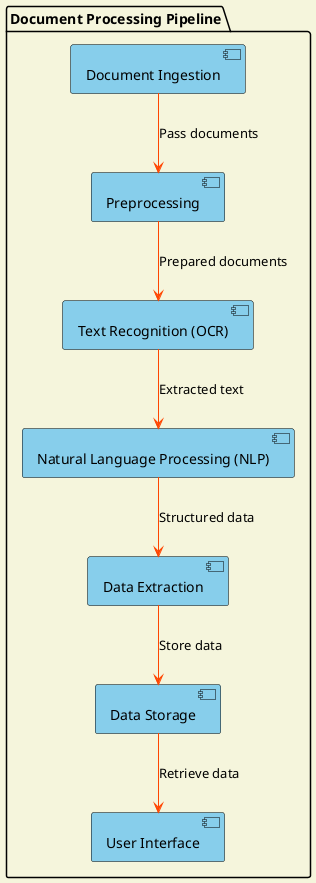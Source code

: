 @startuml
skinparam backgroundColor #F5F5DC
skinparam arrowColor #FF4500
skinparam component {
    BackgroundColor #87CEEB
    BorderColor #000000
}

package "Document Processing Pipeline" {
    [Document Ingestion] as Ingestion
    [Preprocessing] as Preprocessing
    [Text Recognition (OCR)] as OCR
    [Natural Language Processing (NLP)] as NLP
    [Data Extraction] as Extraction
    [Data Storage] as Storage
    [User Interface] as UI

    Ingestion --> Preprocessing : "Pass documents"
    Preprocessing --> OCR : "Prepared documents"
    OCR --> NLP : "Extracted text"
    NLP --> Extraction : "Structured data"
    Extraction --> Storage : "Store data"
    Storage --> UI : "Retrieve data"
}

@enduml